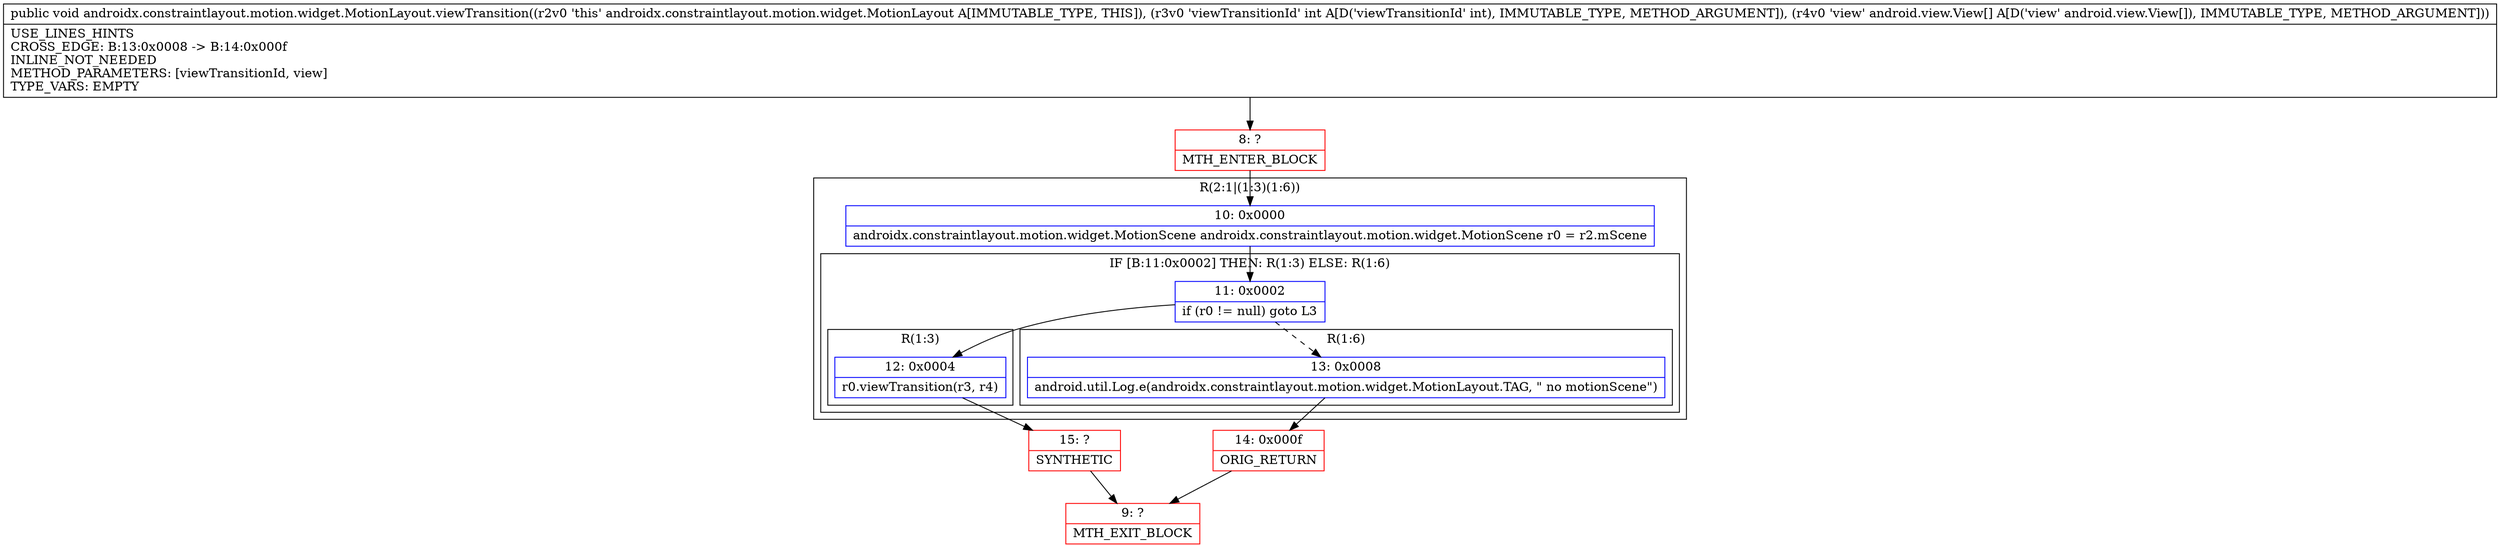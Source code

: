 digraph "CFG forandroidx.constraintlayout.motion.widget.MotionLayout.viewTransition(I[Landroid\/view\/View;)V" {
subgraph cluster_Region_666378762 {
label = "R(2:1|(1:3)(1:6))";
node [shape=record,color=blue];
Node_10 [shape=record,label="{10\:\ 0x0000|androidx.constraintlayout.motion.widget.MotionScene androidx.constraintlayout.motion.widget.MotionScene r0 = r2.mScene\l}"];
subgraph cluster_IfRegion_1293032224 {
label = "IF [B:11:0x0002] THEN: R(1:3) ELSE: R(1:6)";
node [shape=record,color=blue];
Node_11 [shape=record,label="{11\:\ 0x0002|if (r0 != null) goto L3\l}"];
subgraph cluster_Region_1188896203 {
label = "R(1:3)";
node [shape=record,color=blue];
Node_12 [shape=record,label="{12\:\ 0x0004|r0.viewTransition(r3, r4)\l}"];
}
subgraph cluster_Region_2014015072 {
label = "R(1:6)";
node [shape=record,color=blue];
Node_13 [shape=record,label="{13\:\ 0x0008|android.util.Log.e(androidx.constraintlayout.motion.widget.MotionLayout.TAG, \" no motionScene\")\l}"];
}
}
}
Node_8 [shape=record,color=red,label="{8\:\ ?|MTH_ENTER_BLOCK\l}"];
Node_15 [shape=record,color=red,label="{15\:\ ?|SYNTHETIC\l}"];
Node_9 [shape=record,color=red,label="{9\:\ ?|MTH_EXIT_BLOCK\l}"];
Node_14 [shape=record,color=red,label="{14\:\ 0x000f|ORIG_RETURN\l}"];
MethodNode[shape=record,label="{public void androidx.constraintlayout.motion.widget.MotionLayout.viewTransition((r2v0 'this' androidx.constraintlayout.motion.widget.MotionLayout A[IMMUTABLE_TYPE, THIS]), (r3v0 'viewTransitionId' int A[D('viewTransitionId' int), IMMUTABLE_TYPE, METHOD_ARGUMENT]), (r4v0 'view' android.view.View[] A[D('view' android.view.View[]), IMMUTABLE_TYPE, METHOD_ARGUMENT]))  | USE_LINES_HINTS\lCROSS_EDGE: B:13:0x0008 \-\> B:14:0x000f\lINLINE_NOT_NEEDED\lMETHOD_PARAMETERS: [viewTransitionId, view]\lTYPE_VARS: EMPTY\l}"];
MethodNode -> Node_8;Node_10 -> Node_11;
Node_11 -> Node_12;
Node_11 -> Node_13[style=dashed];
Node_12 -> Node_15;
Node_13 -> Node_14;
Node_8 -> Node_10;
Node_15 -> Node_9;
Node_14 -> Node_9;
}

